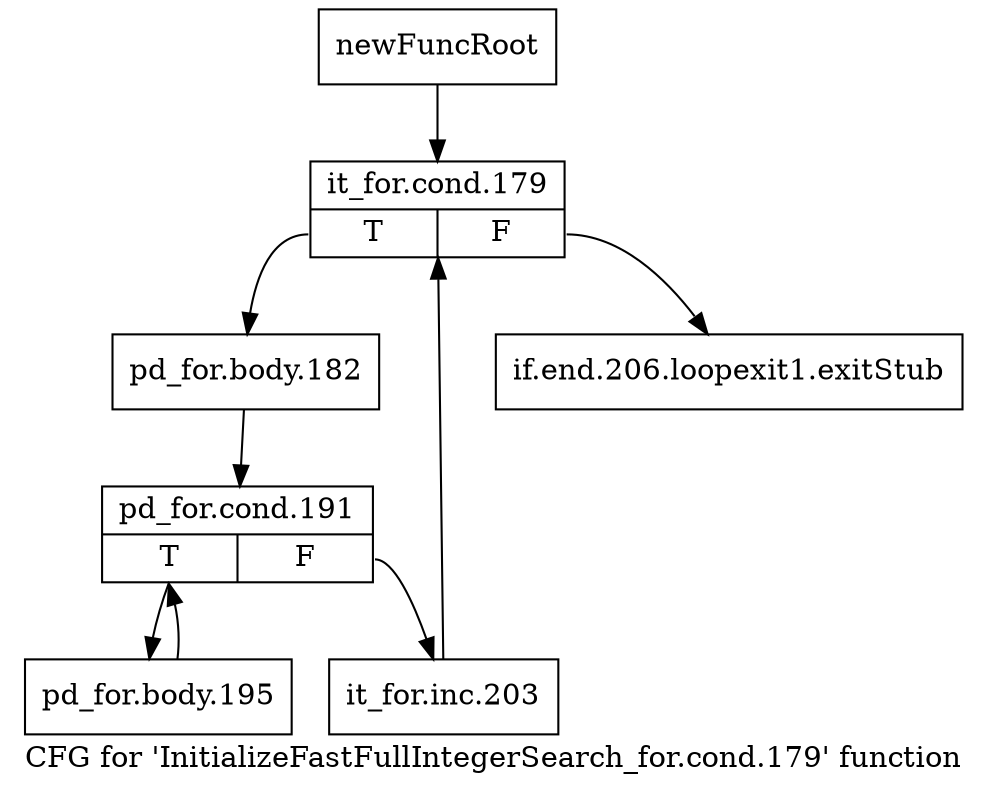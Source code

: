 digraph "CFG for 'InitializeFastFullIntegerSearch_for.cond.179' function" {
	label="CFG for 'InitializeFastFullIntegerSearch_for.cond.179' function";

	Node0x28559e0 [shape=record,label="{newFuncRoot}"];
	Node0x28559e0 -> Node0x2855a80;
	Node0x2855a30 [shape=record,label="{if.end.206.loopexit1.exitStub}"];
	Node0x2855a80 [shape=record,label="{it_for.cond.179|{<s0>T|<s1>F}}"];
	Node0x2855a80:s0 -> Node0x2855ad0;
	Node0x2855a80:s1 -> Node0x2855a30;
	Node0x2855ad0 [shape=record,label="{pd_for.body.182}"];
	Node0x2855ad0 -> Node0x2855b20;
	Node0x2855b20 [shape=record,label="{pd_for.cond.191|{<s0>T|<s1>F}}"];
	Node0x2855b20:s0 -> Node0x2855bc0;
	Node0x2855b20:s1 -> Node0x2855b70;
	Node0x2855b70 [shape=record,label="{it_for.inc.203}"];
	Node0x2855b70 -> Node0x2855a80;
	Node0x2855bc0 [shape=record,label="{pd_for.body.195}"];
	Node0x2855bc0 -> Node0x2855b20;
}
